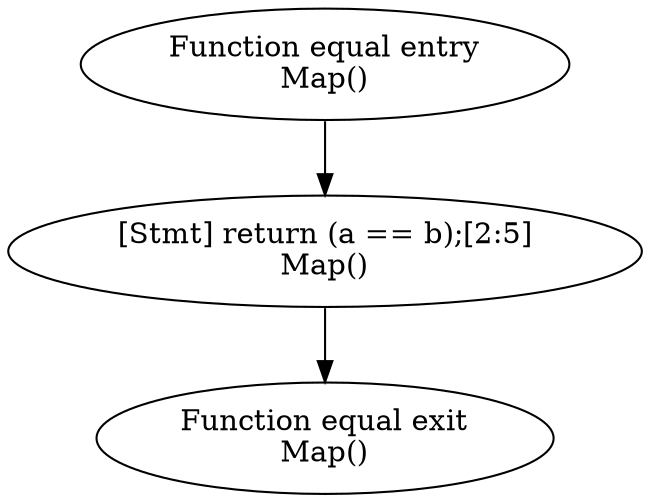 digraph CFG{entry1_1[label="Function equal entry\nMap()"]
exit1_1[label="Function equal exit\nMap()"]
real5_2[label="[Stmt] return (a == b);[2:5]\nMap()"]
entry1_1 -> real5_2[label=""]
real5_2 -> exit1_1[label=""]
}